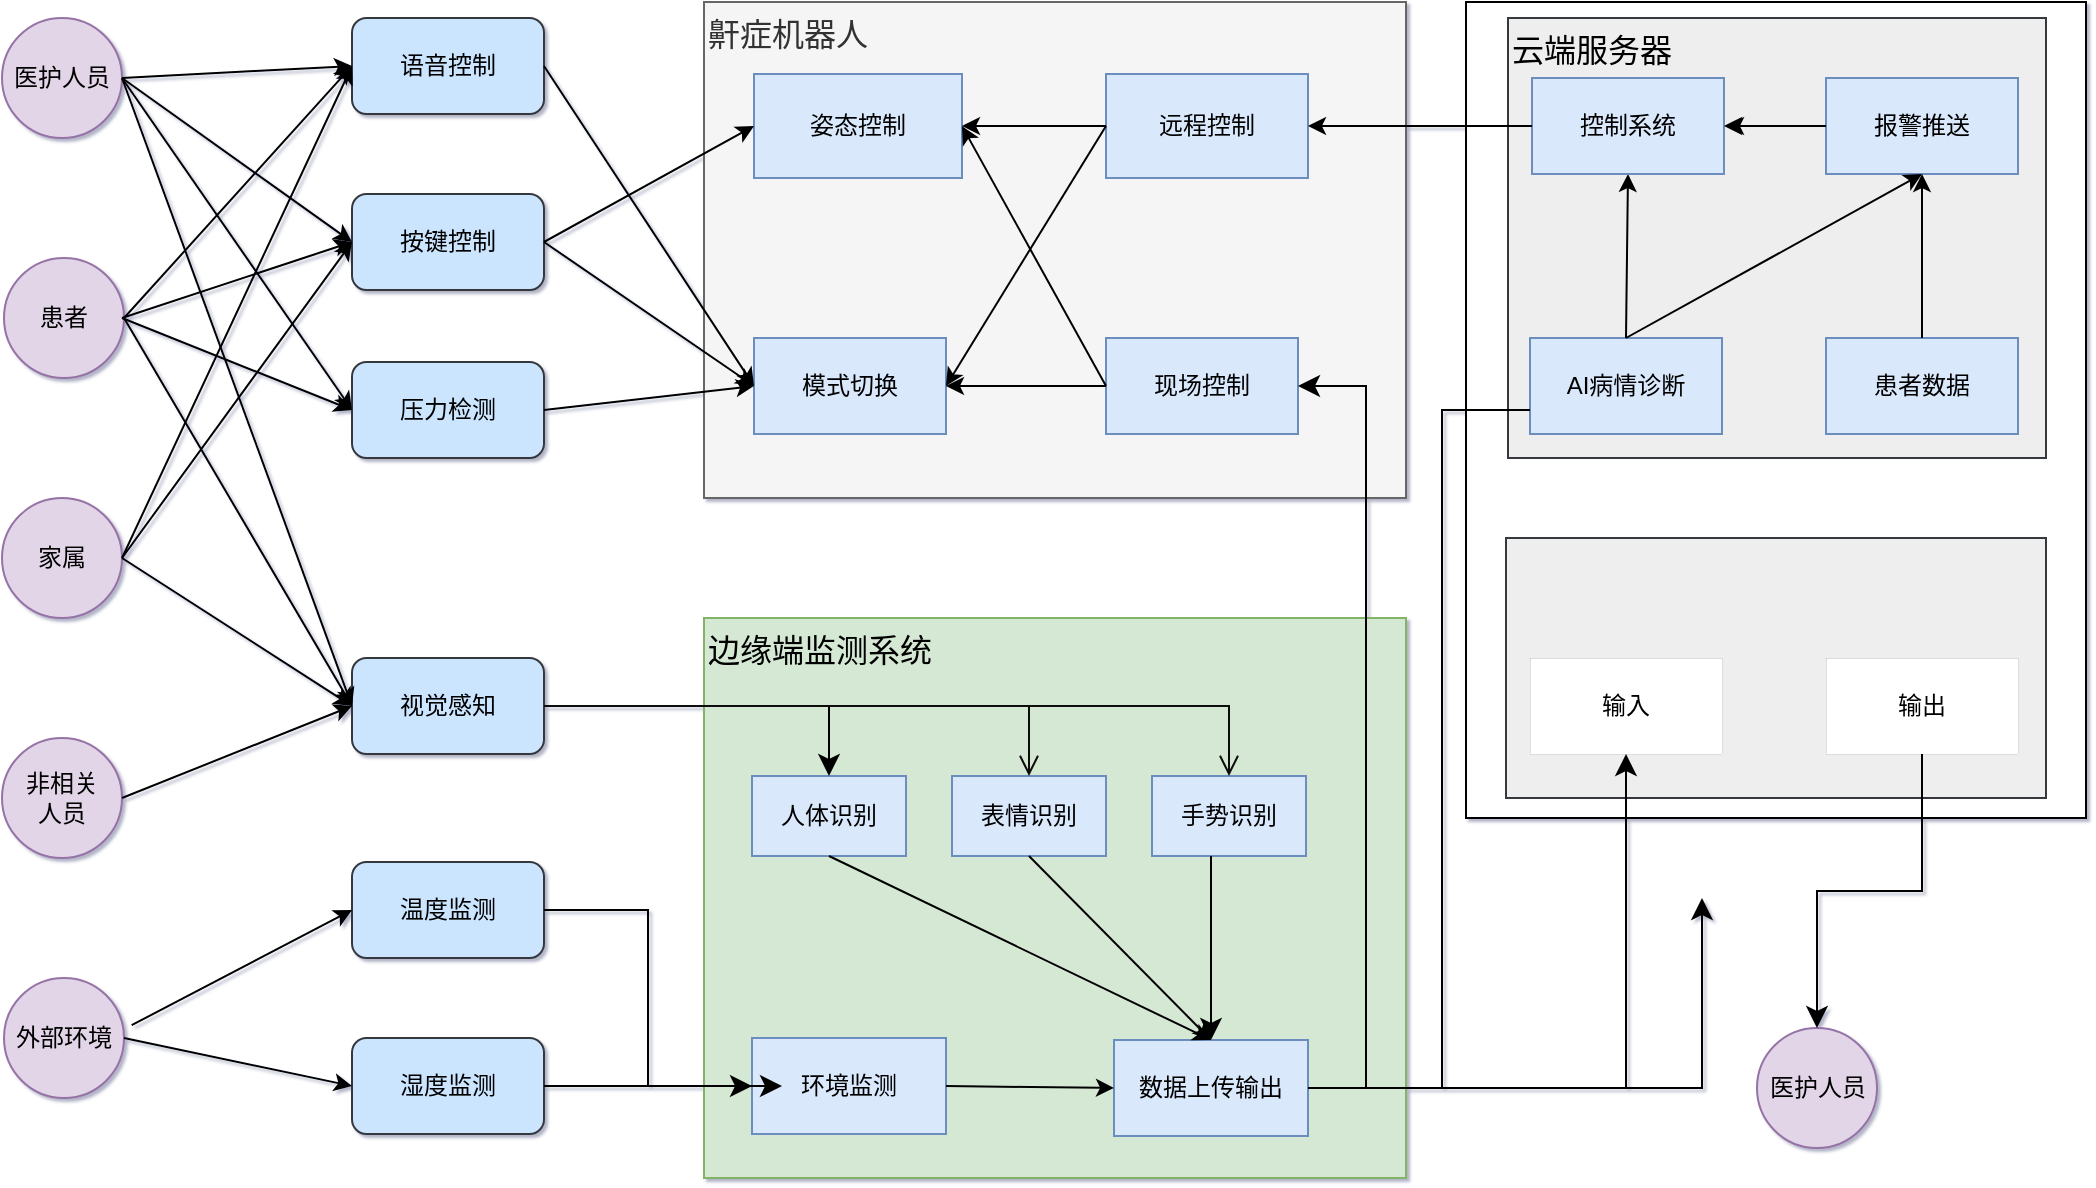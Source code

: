 <mxfile version="26.1.1">
  <diagram name="Page-1" id="c7558073-3199-34d8-9f00-42111426c3f3">
    <mxGraphModel dx="1311" dy="642" grid="1" gridSize="10" guides="1" tooltips="1" connect="1" arrows="1" fold="1" page="1" pageScale="1" pageWidth="1169" pageHeight="1654" background="none" math="0" shadow="1">
      <root>
        <mxCell id="0" />
        <mxCell id="1" parent="0" />
        <mxCell id="SXDvE0RAGK1XXc-n6YuC-165" value="" style="rounded=0;whiteSpace=wrap;html=1;align=left;verticalAlign=top;" vertex="1" parent="1">
          <mxGeometry x="932" y="142" width="310" height="408" as="geometry" />
        </mxCell>
        <mxCell id="SXDvE0RAGK1XXc-n6YuC-207" value="" style="rounded=0;whiteSpace=wrap;html=1;align=left;verticalAlign=top;fillColor=#eeeeee;strokeColor=#36393d;" vertex="1" parent="1">
          <mxGeometry x="952" y="410" width="270" height="130" as="geometry" />
        </mxCell>
        <mxCell id="SXDvE0RAGK1XXc-n6YuC-177" value="&lt;font style=&quot;font-size: 16px;&quot;&gt;云端服务器&lt;/font&gt;" style="rounded=0;whiteSpace=wrap;html=1;align=left;verticalAlign=top;fillColor=#eeeeee;strokeColor=#36393d;" vertex="1" parent="1">
          <mxGeometry x="953" y="150" width="269" height="220" as="geometry" />
        </mxCell>
        <mxCell id="SXDvE0RAGK1XXc-n6YuC-122" value="&lt;font style=&quot;font-size: 16px;&quot;&gt;边缘端监测系统&lt;/font&gt;" style="rounded=0;whiteSpace=wrap;html=1;fillColor=#d5e8d4;strokeColor=#82b366;align=left;verticalAlign=top;" vertex="1" parent="1">
          <mxGeometry x="551" y="450" width="351" height="280" as="geometry" />
        </mxCell>
        <mxCell id="SXDvE0RAGK1XXc-n6YuC-111" value="&lt;font style=&quot;font-size: 16px;&quot;&gt;鼾症机器人&lt;/font&gt;" style="rounded=0;whiteSpace=wrap;html=1;fillColor=#f5f5f5;fontColor=#333333;strokeColor=#666666;align=left;verticalAlign=top;" vertex="1" parent="1">
          <mxGeometry x="551" y="142" width="351" height="248" as="geometry" />
        </mxCell>
        <mxCell id="SXDvE0RAGK1XXc-n6YuC-97" value="医护人员" style="ellipse;whiteSpace=wrap;html=1;aspect=fixed;fillColor=#e1d5e7;strokeColor=#9673a6;" vertex="1" parent="1">
          <mxGeometry x="200" y="150" width="60" height="60" as="geometry" />
        </mxCell>
        <mxCell id="SXDvE0RAGK1XXc-n6YuC-98" value="家属" style="ellipse;whiteSpace=wrap;html=1;aspect=fixed;fillColor=#e1d5e7;strokeColor=#9673a6;" vertex="1" parent="1">
          <mxGeometry x="200" y="390" width="60" height="60" as="geometry" />
        </mxCell>
        <mxCell id="SXDvE0RAGK1XXc-n6YuC-99" value="患者" style="ellipse;whiteSpace=wrap;html=1;aspect=fixed;fillColor=#e1d5e7;strokeColor=#9673a6;" vertex="1" parent="1">
          <mxGeometry x="201" y="270" width="60" height="60" as="geometry" />
        </mxCell>
        <mxCell id="SXDvE0RAGK1XXc-n6YuC-100" value="&lt;div&gt;非相关&lt;/div&gt;&lt;div&gt;人员&lt;/div&gt;" style="ellipse;whiteSpace=wrap;html=1;aspect=fixed;fillColor=#e1d5e7;strokeColor=#9673a6;" vertex="1" parent="1">
          <mxGeometry x="200" y="510" width="60" height="60" as="geometry" />
        </mxCell>
        <mxCell id="SXDvE0RAGK1XXc-n6YuC-101" value="外部环境" style="ellipse;whiteSpace=wrap;html=1;aspect=fixed;fillColor=#e1d5e7;strokeColor=#9673a6;" vertex="1" parent="1">
          <mxGeometry x="201" y="630" width="60" height="60" as="geometry" />
        </mxCell>
        <mxCell id="SXDvE0RAGK1XXc-n6YuC-102" value="语音控制" style="rounded=1;whiteSpace=wrap;html=1;fillColor=#cce5ff;strokeColor=#36393d;" vertex="1" parent="1">
          <mxGeometry x="375" y="150" width="96" height="48" as="geometry" />
        </mxCell>
        <mxCell id="SXDvE0RAGK1XXc-n6YuC-103" value="按键控制" style="rounded=1;whiteSpace=wrap;html=1;fillColor=#cce5ff;strokeColor=#36393d;" vertex="1" parent="1">
          <mxGeometry x="375" y="238" width="96" height="48" as="geometry" />
        </mxCell>
        <mxCell id="SXDvE0RAGK1XXc-n6YuC-104" value="压力检测" style="rounded=1;whiteSpace=wrap;html=1;fillColor=#cce5ff;strokeColor=#36393d;" vertex="1" parent="1">
          <mxGeometry x="375" y="322" width="96" height="48" as="geometry" />
        </mxCell>
        <mxCell id="SXDvE0RAGK1XXc-n6YuC-105" value="&lt;div&gt;视觉感知&lt;/div&gt;" style="rounded=1;whiteSpace=wrap;html=1;fillColor=#cce5ff;strokeColor=#36393d;" vertex="1" parent="1">
          <mxGeometry x="375" y="470" width="96" height="48" as="geometry" />
        </mxCell>
        <mxCell id="SXDvE0RAGK1XXc-n6YuC-106" value="温度监测" style="rounded=1;whiteSpace=wrap;html=1;fillColor=#cce5ff;strokeColor=#36393d;" vertex="1" parent="1">
          <mxGeometry x="375" y="572" width="96" height="48" as="geometry" />
        </mxCell>
        <mxCell id="SXDvE0RAGK1XXc-n6YuC-107" value="湿度监测" style="rounded=1;whiteSpace=wrap;html=1;fillColor=#cce5ff;strokeColor=#36393d;" vertex="1" parent="1">
          <mxGeometry x="375" y="660" width="96" height="48" as="geometry" />
        </mxCell>
        <mxCell id="SXDvE0RAGK1XXc-n6YuC-109" value="姿态控制" style="rounded=0;whiteSpace=wrap;html=1;fillColor=#dae8fc;strokeColor=#6c8ebf;" vertex="1" parent="1">
          <mxGeometry x="576" y="178" width="104" height="52" as="geometry" />
        </mxCell>
        <mxCell id="SXDvE0RAGK1XXc-n6YuC-114" value="远程控制" style="rounded=0;whiteSpace=wrap;html=1;fillColor=#dae8fc;strokeColor=#6c8ebf;" vertex="1" parent="1">
          <mxGeometry x="752" y="178" width="101" height="52" as="geometry" />
        </mxCell>
        <mxCell id="SXDvE0RAGK1XXc-n6YuC-116" value="现场控制" style="rounded=0;whiteSpace=wrap;html=1;fillColor=#dae8fc;strokeColor=#6c8ebf;" vertex="1" parent="1">
          <mxGeometry x="752" y="310" width="96" height="48" as="geometry" />
        </mxCell>
        <mxCell id="SXDvE0RAGK1XXc-n6YuC-117" value="模式切换" style="rounded=0;whiteSpace=wrap;html=1;fillColor=#dae8fc;strokeColor=#6c8ebf;" vertex="1" parent="1">
          <mxGeometry x="576" y="310" width="96" height="48" as="geometry" />
        </mxCell>
        <mxCell id="SXDvE0RAGK1XXc-n6YuC-118" value="人体识别" style="rounded=0;whiteSpace=wrap;html=1;fillColor=#dae8fc;strokeColor=#6c8ebf;" vertex="1" parent="1">
          <mxGeometry x="575" y="529" width="77" height="40" as="geometry" />
        </mxCell>
        <mxCell id="SXDvE0RAGK1XXc-n6YuC-120" value="&lt;div&gt;环境监测&lt;/div&gt;" style="rounded=0;whiteSpace=wrap;html=1;fillColor=#dae8fc;strokeColor=#6c8ebf;" vertex="1" parent="1">
          <mxGeometry x="575" y="660" width="97" height="48" as="geometry" />
        </mxCell>
        <mxCell id="SXDvE0RAGK1XXc-n6YuC-121" value="数据上传输出" style="rounded=0;whiteSpace=wrap;html=1;fillColor=#dae8fc;strokeColor=#6c8ebf;" vertex="1" parent="1">
          <mxGeometry x="756" y="661" width="97" height="48" as="geometry" />
        </mxCell>
        <mxCell id="SXDvE0RAGK1XXc-n6YuC-124" value="表情识别" style="rounded=0;whiteSpace=wrap;html=1;fillColor=#dae8fc;strokeColor=#6c8ebf;" vertex="1" parent="1">
          <mxGeometry x="675" y="529" width="77" height="40" as="geometry" />
        </mxCell>
        <mxCell id="SXDvE0RAGK1XXc-n6YuC-125" value="手势识别" style="rounded=0;whiteSpace=wrap;html=1;fillColor=#dae8fc;strokeColor=#6c8ebf;" vertex="1" parent="1">
          <mxGeometry x="775" y="529" width="77" height="40" as="geometry" />
        </mxCell>
        <mxCell id="SXDvE0RAGK1XXc-n6YuC-129" value="" style="endArrow=classic;html=1;rounded=0;exitX=1;exitY=0.5;exitDx=0;exitDy=0;entryX=0;entryY=0.5;entryDx=0;entryDy=0;" edge="1" parent="1" source="SXDvE0RAGK1XXc-n6YuC-97" target="SXDvE0RAGK1XXc-n6YuC-102">
          <mxGeometry width="50" height="50" relative="1" as="geometry">
            <mxPoint x="600" y="430" as="sourcePoint" />
            <mxPoint x="650" y="380" as="targetPoint" />
          </mxGeometry>
        </mxCell>
        <mxCell id="SXDvE0RAGK1XXc-n6YuC-130" value="" style="endArrow=classic;html=1;rounded=0;exitX=1;exitY=0.5;exitDx=0;exitDy=0;entryX=0;entryY=0.5;entryDx=0;entryDy=0;" edge="1" parent="1" source="SXDvE0RAGK1XXc-n6YuC-97" target="SXDvE0RAGK1XXc-n6YuC-103">
          <mxGeometry width="50" height="50" relative="1" as="geometry">
            <mxPoint x="290" y="200" as="sourcePoint" />
            <mxPoint x="410" y="190" as="targetPoint" />
          </mxGeometry>
        </mxCell>
        <mxCell id="SXDvE0RAGK1XXc-n6YuC-131" value="" style="endArrow=classic;html=1;rounded=0;entryX=0;entryY=0.5;entryDx=0;entryDy=0;" edge="1" parent="1" target="SXDvE0RAGK1XXc-n6YuC-104">
          <mxGeometry width="50" height="50" relative="1" as="geometry">
            <mxPoint x="260" y="180" as="sourcePoint" />
            <mxPoint x="420" y="200" as="targetPoint" />
          </mxGeometry>
        </mxCell>
        <mxCell id="SXDvE0RAGK1XXc-n6YuC-132" value="" style="endArrow=classic;html=1;rounded=0;entryX=0;entryY=0.5;entryDx=0;entryDy=0;" edge="1" parent="1" target="SXDvE0RAGK1XXc-n6YuC-105">
          <mxGeometry width="50" height="50" relative="1" as="geometry">
            <mxPoint x="260" y="180" as="sourcePoint" />
            <mxPoint x="430" y="210" as="targetPoint" />
          </mxGeometry>
        </mxCell>
        <mxCell id="SXDvE0RAGK1XXc-n6YuC-133" value="" style="endArrow=classic;html=1;rounded=0;exitX=1;exitY=0.5;exitDx=0;exitDy=0;entryX=0;entryY=0.5;entryDx=0;entryDy=0;" edge="1" parent="1" source="SXDvE0RAGK1XXc-n6YuC-99" target="SXDvE0RAGK1XXc-n6YuC-102">
          <mxGeometry width="50" height="50" relative="1" as="geometry">
            <mxPoint x="320" y="230" as="sourcePoint" />
            <mxPoint x="440" y="220" as="targetPoint" />
          </mxGeometry>
        </mxCell>
        <mxCell id="SXDvE0RAGK1XXc-n6YuC-134" value="" style="endArrow=classic;html=1;rounded=0;entryX=0;entryY=0.5;entryDx=0;entryDy=0;" edge="1" parent="1" target="SXDvE0RAGK1XXc-n6YuC-103">
          <mxGeometry width="50" height="50" relative="1" as="geometry">
            <mxPoint x="260" y="300" as="sourcePoint" />
            <mxPoint x="450" y="230" as="targetPoint" />
          </mxGeometry>
        </mxCell>
        <mxCell id="SXDvE0RAGK1XXc-n6YuC-135" value="" style="endArrow=classic;html=1;rounded=0;entryX=0;entryY=0.5;entryDx=0;entryDy=0;" edge="1" parent="1" target="SXDvE0RAGK1XXc-n6YuC-104">
          <mxGeometry width="50" height="50" relative="1" as="geometry">
            <mxPoint x="260" y="300" as="sourcePoint" />
            <mxPoint x="460" y="240" as="targetPoint" />
          </mxGeometry>
        </mxCell>
        <mxCell id="SXDvE0RAGK1XXc-n6YuC-136" value="" style="endArrow=classic;html=1;rounded=0;exitX=1;exitY=0.5;exitDx=0;exitDy=0;entryX=0;entryY=0.5;entryDx=0;entryDy=0;" edge="1" parent="1" source="SXDvE0RAGK1XXc-n6YuC-99" target="SXDvE0RAGK1XXc-n6YuC-105">
          <mxGeometry width="50" height="50" relative="1" as="geometry">
            <mxPoint x="350" y="260" as="sourcePoint" />
            <mxPoint x="400" y="470" as="targetPoint" />
          </mxGeometry>
        </mxCell>
        <mxCell id="SXDvE0RAGK1XXc-n6YuC-137" value="" style="endArrow=classic;html=1;rounded=0;exitX=1;exitY=0.5;exitDx=0;exitDy=0;entryX=0;entryY=0.5;entryDx=0;entryDy=0;" edge="1" parent="1" source="SXDvE0RAGK1XXc-n6YuC-98" target="SXDvE0RAGK1XXc-n6YuC-102">
          <mxGeometry width="50" height="50" relative="1" as="geometry">
            <mxPoint x="360" y="270" as="sourcePoint" />
            <mxPoint x="480" y="260" as="targetPoint" />
          </mxGeometry>
        </mxCell>
        <mxCell id="SXDvE0RAGK1XXc-n6YuC-138" value="" style="endArrow=classic;html=1;rounded=0;entryX=0;entryY=0.5;entryDx=0;entryDy=0;exitX=1;exitY=0.5;exitDx=0;exitDy=0;" edge="1" parent="1" source="SXDvE0RAGK1XXc-n6YuC-98" target="SXDvE0RAGK1XXc-n6YuC-103">
          <mxGeometry width="50" height="50" relative="1" as="geometry">
            <mxPoint x="280" y="430" as="sourcePoint" />
            <mxPoint x="490" y="270" as="targetPoint" />
          </mxGeometry>
        </mxCell>
        <mxCell id="SXDvE0RAGK1XXc-n6YuC-139" value="" style="endArrow=classic;html=1;rounded=0;exitX=1;exitY=0.5;exitDx=0;exitDy=0;entryX=0;entryY=0.5;entryDx=0;entryDy=0;" edge="1" parent="1" source="SXDvE0RAGK1XXc-n6YuC-98" target="SXDvE0RAGK1XXc-n6YuC-105">
          <mxGeometry width="50" height="50" relative="1" as="geometry">
            <mxPoint x="380" y="290" as="sourcePoint" />
            <mxPoint x="400" y="470" as="targetPoint" />
          </mxGeometry>
        </mxCell>
        <mxCell id="SXDvE0RAGK1XXc-n6YuC-140" value="" style="endArrow=classic;html=1;rounded=0;exitX=1;exitY=0.5;exitDx=0;exitDy=0;entryX=0;entryY=0.5;entryDx=0;entryDy=0;" edge="1" parent="1" source="SXDvE0RAGK1XXc-n6YuC-100" target="SXDvE0RAGK1XXc-n6YuC-105">
          <mxGeometry width="50" height="50" relative="1" as="geometry">
            <mxPoint x="390" y="300" as="sourcePoint" />
            <mxPoint x="400" y="460" as="targetPoint" />
          </mxGeometry>
        </mxCell>
        <mxCell id="SXDvE0RAGK1XXc-n6YuC-141" value="" style="endArrow=classic;html=1;rounded=0;exitX=1.064;exitY=0.393;exitDx=0;exitDy=0;entryX=0;entryY=0.5;entryDx=0;entryDy=0;exitPerimeter=0;" edge="1" parent="1" source="SXDvE0RAGK1XXc-n6YuC-101" target="SXDvE0RAGK1XXc-n6YuC-106">
          <mxGeometry width="50" height="50" relative="1" as="geometry">
            <mxPoint x="400" y="310" as="sourcePoint" />
            <mxPoint x="520" y="300" as="targetPoint" />
          </mxGeometry>
        </mxCell>
        <mxCell id="SXDvE0RAGK1XXc-n6YuC-142" value="" style="endArrow=classic;html=1;rounded=0;entryX=0;entryY=0.5;entryDx=0;entryDy=0;exitX=1;exitY=0.5;exitDx=0;exitDy=0;" edge="1" parent="1" source="SXDvE0RAGK1XXc-n6YuC-101" target="SXDvE0RAGK1XXc-n6YuC-107">
          <mxGeometry width="50" height="50" relative="1" as="geometry">
            <mxPoint x="290" y="670" as="sourcePoint" />
            <mxPoint x="410" y="598" as="targetPoint" />
          </mxGeometry>
        </mxCell>
        <mxCell id="SXDvE0RAGK1XXc-n6YuC-143" value="" style="endArrow=classic;html=1;rounded=0;exitX=1;exitY=0.5;exitDx=0;exitDy=0;entryX=0;entryY=0.5;entryDx=0;entryDy=0;" edge="1" parent="1" source="SXDvE0RAGK1XXc-n6YuC-102" target="SXDvE0RAGK1XXc-n6YuC-117">
          <mxGeometry width="50" height="50" relative="1" as="geometry">
            <mxPoint x="520" y="193" as="sourcePoint" />
            <mxPoint x="634" y="120" as="targetPoint" />
          </mxGeometry>
        </mxCell>
        <mxCell id="SXDvE0RAGK1XXc-n6YuC-144" value="" style="endArrow=classic;html=1;rounded=0;entryX=0;entryY=0.5;entryDx=0;entryDy=0;exitX=1;exitY=0.5;exitDx=0;exitDy=0;" edge="1" parent="1" source="SXDvE0RAGK1XXc-n6YuC-103" target="SXDvE0RAGK1XXc-n6YuC-109">
          <mxGeometry width="50" height="50" relative="1" as="geometry">
            <mxPoint x="520" y="180" as="sourcePoint" />
            <mxPoint x="620" y="338" as="targetPoint" />
          </mxGeometry>
        </mxCell>
        <mxCell id="SXDvE0RAGK1XXc-n6YuC-145" value="" style="endArrow=classic;html=1;rounded=0;entryX=0;entryY=0.5;entryDx=0;entryDy=0;exitX=1;exitY=0.5;exitDx=0;exitDy=0;" edge="1" parent="1" source="SXDvE0RAGK1XXc-n6YuC-103" target="SXDvE0RAGK1XXc-n6YuC-117">
          <mxGeometry width="50" height="50" relative="1" as="geometry">
            <mxPoint x="530" y="278" as="sourcePoint" />
            <mxPoint x="620" y="218" as="targetPoint" />
          </mxGeometry>
        </mxCell>
        <mxCell id="SXDvE0RAGK1XXc-n6YuC-146" value="" style="endArrow=classic;html=1;rounded=0;exitX=1;exitY=0.5;exitDx=0;exitDy=0;entryX=0;entryY=0.5;entryDx=0;entryDy=0;" edge="1" parent="1" source="SXDvE0RAGK1XXc-n6YuC-104" target="SXDvE0RAGK1XXc-n6YuC-117">
          <mxGeometry width="50" height="50" relative="1" as="geometry">
            <mxPoint x="540" y="288" as="sourcePoint" />
            <mxPoint x="630" y="228" as="targetPoint" />
          </mxGeometry>
        </mxCell>
        <mxCell id="SXDvE0RAGK1XXc-n6YuC-147" value="" style="endArrow=classic;html=1;rounded=0;entryX=1;entryY=0.5;entryDx=0;entryDy=0;exitX=0;exitY=0.5;exitDx=0;exitDy=0;" edge="1" parent="1" source="SXDvE0RAGK1XXc-n6YuC-114" target="SXDvE0RAGK1XXc-n6YuC-109">
          <mxGeometry width="50" height="50" relative="1" as="geometry">
            <mxPoint x="532" y="298" as="sourcePoint" />
            <mxPoint x="622" y="238" as="targetPoint" />
          </mxGeometry>
        </mxCell>
        <mxCell id="SXDvE0RAGK1XXc-n6YuC-148" value="" style="endArrow=classic;html=1;rounded=0;entryX=1;entryY=0.5;entryDx=0;entryDy=0;exitX=0;exitY=0.5;exitDx=0;exitDy=0;" edge="1" parent="1" source="SXDvE0RAGK1XXc-n6YuC-114" target="SXDvE0RAGK1XXc-n6YuC-117">
          <mxGeometry width="50" height="50" relative="1" as="geometry">
            <mxPoint x="792" y="210" as="sourcePoint" />
            <mxPoint x="722" y="218" as="targetPoint" />
          </mxGeometry>
        </mxCell>
        <mxCell id="SXDvE0RAGK1XXc-n6YuC-149" value="" style="endArrow=classic;html=1;rounded=0;entryX=1;entryY=0.5;entryDx=0;entryDy=0;exitX=0;exitY=0.5;exitDx=0;exitDy=0;" edge="1" parent="1" source="SXDvE0RAGK1XXc-n6YuC-116" target="SXDvE0RAGK1XXc-n6YuC-109">
          <mxGeometry width="50" height="50" relative="1" as="geometry">
            <mxPoint x="797" y="218" as="sourcePoint" />
            <mxPoint x="722" y="338" as="targetPoint" />
          </mxGeometry>
        </mxCell>
        <mxCell id="SXDvE0RAGK1XXc-n6YuC-150" value="" style="endArrow=classic;html=1;rounded=0;entryX=1;entryY=0.5;entryDx=0;entryDy=0;exitX=0;exitY=0.5;exitDx=0;exitDy=0;" edge="1" parent="1" source="SXDvE0RAGK1XXc-n6YuC-116" target="SXDvE0RAGK1XXc-n6YuC-117">
          <mxGeometry width="50" height="50" relative="1" as="geometry">
            <mxPoint x="797" y="218" as="sourcePoint" />
            <mxPoint x="722" y="218" as="targetPoint" />
          </mxGeometry>
        </mxCell>
        <mxCell id="SXDvE0RAGK1XXc-n6YuC-152" value="" style="edgeStyle=elbowEdgeStyle;elbow=horizontal;endArrow=classic;html=1;curved=0;rounded=0;endSize=8;startSize=8;" edge="1" parent="1" source="SXDvE0RAGK1XXc-n6YuC-106" target="SXDvE0RAGK1XXc-n6YuC-120">
          <mxGeometry width="50" height="50" relative="1" as="geometry">
            <mxPoint x="600" y="430" as="sourcePoint" />
            <mxPoint x="650" y="380" as="targetPoint" />
          </mxGeometry>
        </mxCell>
        <mxCell id="SXDvE0RAGK1XXc-n6YuC-153" value="" style="edgeStyle=segmentEdgeStyle;endArrow=classic;html=1;curved=0;rounded=0;endSize=8;startSize=8;exitX=1;exitY=0.5;exitDx=0;exitDy=0;entryX=0.5;entryY=0;entryDx=0;entryDy=0;" edge="1" parent="1" source="SXDvE0RAGK1XXc-n6YuC-105" target="SXDvE0RAGK1XXc-n6YuC-118">
          <mxGeometry width="50" height="50" relative="1" as="geometry">
            <mxPoint x="600" y="430" as="sourcePoint" />
            <mxPoint x="650" y="380" as="targetPoint" />
          </mxGeometry>
        </mxCell>
        <mxCell id="SXDvE0RAGK1XXc-n6YuC-155" value="" style="edgeStyle=orthogonalEdgeStyle;html=1;verticalAlign=bottom;endArrow=open;endSize=8;strokeColor=#0A0A0A;rounded=0;entryX=0.5;entryY=0;entryDx=0;entryDy=0;exitX=1;exitY=0.5;exitDx=0;exitDy=0;" edge="1" source="SXDvE0RAGK1XXc-n6YuC-105" parent="1" target="SXDvE0RAGK1XXc-n6YuC-124">
          <mxGeometry relative="1" as="geometry">
            <mxPoint x="700" y="450" as="targetPoint" />
            <mxPoint x="635" y="370" as="sourcePoint" />
          </mxGeometry>
        </mxCell>
        <mxCell id="SXDvE0RAGK1XXc-n6YuC-156" value="" style="edgeStyle=orthogonalEdgeStyle;html=1;verticalAlign=bottom;endArrow=open;endSize=8;strokeColor=#0A0A0A;rounded=0;entryX=0.5;entryY=0;entryDx=0;entryDy=0;exitX=1;exitY=0.5;exitDx=0;exitDy=0;" edge="1" parent="1" source="SXDvE0RAGK1XXc-n6YuC-105" target="SXDvE0RAGK1XXc-n6YuC-125">
          <mxGeometry relative="1" as="geometry">
            <mxPoint x="775" y="530" as="targetPoint" />
            <mxPoint x="530" y="460" as="sourcePoint" />
          </mxGeometry>
        </mxCell>
        <mxCell id="SXDvE0RAGK1XXc-n6YuC-159" value="" style="edgeStyle=elbowEdgeStyle;elbow=horizontal;endArrow=classic;html=1;curved=0;rounded=0;endSize=8;startSize=8;entryX=0.5;entryY=0;entryDx=0;entryDy=0;" edge="1" parent="1" source="SXDvE0RAGK1XXc-n6YuC-125" target="SXDvE0RAGK1XXc-n6YuC-121">
          <mxGeometry width="50" height="50" relative="1" as="geometry">
            <mxPoint x="827.908" y="560" as="sourcePoint" />
            <mxPoint x="828" y="660" as="targetPoint" />
          </mxGeometry>
        </mxCell>
        <mxCell id="SXDvE0RAGK1XXc-n6YuC-160" value="" style="edgeStyle=elbowEdgeStyle;elbow=horizontal;endArrow=classic;html=1;curved=0;rounded=0;endSize=8;startSize=8;exitX=1;exitY=0.5;exitDx=0;exitDy=0;" edge="1" parent="1" source="SXDvE0RAGK1XXc-n6YuC-107">
          <mxGeometry width="50" height="50" relative="1" as="geometry">
            <mxPoint x="506" y="606" as="sourcePoint" />
            <mxPoint x="590" y="684" as="targetPoint" />
          </mxGeometry>
        </mxCell>
        <mxCell id="SXDvE0RAGK1XXc-n6YuC-161" value="" style="endArrow=classic;html=1;rounded=0;exitX=0.5;exitY=1;exitDx=0;exitDy=0;entryX=0.5;entryY=0;entryDx=0;entryDy=0;" edge="1" parent="1" source="SXDvE0RAGK1XXc-n6YuC-118" target="SXDvE0RAGK1XXc-n6YuC-121">
          <mxGeometry width="50" height="50" relative="1" as="geometry">
            <mxPoint x="492" y="390" as="sourcePoint" />
            <mxPoint x="392" y="356" as="targetPoint" />
          </mxGeometry>
        </mxCell>
        <mxCell id="SXDvE0RAGK1XXc-n6YuC-162" value="" style="endArrow=classic;html=1;rounded=0;exitX=0.5;exitY=1;exitDx=0;exitDy=0;entryX=0.5;entryY=0;entryDx=0;entryDy=0;" edge="1" parent="1" source="SXDvE0RAGK1XXc-n6YuC-124" target="SXDvE0RAGK1XXc-n6YuC-121">
          <mxGeometry width="50" height="50" relative="1" as="geometry">
            <mxPoint x="623" y="579" as="sourcePoint" />
            <mxPoint x="839" y="670" as="targetPoint" />
          </mxGeometry>
        </mxCell>
        <mxCell id="SXDvE0RAGK1XXc-n6YuC-163" value="" style="endArrow=classic;html=1;rounded=0;exitX=1;exitY=0.5;exitDx=0;exitDy=0;entryX=0;entryY=0.5;entryDx=0;entryDy=0;" edge="1" parent="1" source="SXDvE0RAGK1XXc-n6YuC-120" target="SXDvE0RAGK1XXc-n6YuC-121">
          <mxGeometry width="50" height="50" relative="1" as="geometry">
            <mxPoint x="623" y="579" as="sourcePoint" />
            <mxPoint x="814" y="670" as="targetPoint" />
          </mxGeometry>
        </mxCell>
        <mxCell id="SXDvE0RAGK1XXc-n6YuC-164" value="" style="edgeStyle=elbowEdgeStyle;elbow=horizontal;endArrow=classic;html=1;curved=0;rounded=0;endSize=8;startSize=8;exitX=1;exitY=0.5;exitDx=0;exitDy=0;entryX=1;entryY=0.5;entryDx=0;entryDy=0;" edge="1" parent="1" source="SXDvE0RAGK1XXc-n6YuC-121" target="SXDvE0RAGK1XXc-n6YuC-116">
          <mxGeometry width="50" height="50" relative="1" as="geometry">
            <mxPoint x="488" y="606" as="sourcePoint" />
            <mxPoint x="585" y="694" as="targetPoint" />
            <Array as="points">
              <mxPoint x="882" y="510" />
            </Array>
          </mxGeometry>
        </mxCell>
        <mxCell id="SXDvE0RAGK1XXc-n6YuC-168" value="AI病情诊断" style="rounded=0;whiteSpace=wrap;html=1;fillColor=#dae8fc;strokeColor=#6c8ebf;" vertex="1" parent="1">
          <mxGeometry x="964" y="310" width="96" height="48" as="geometry" />
        </mxCell>
        <mxCell id="SXDvE0RAGK1XXc-n6YuC-170" value="医护人员" style="ellipse;whiteSpace=wrap;html=1;aspect=fixed;fillColor=#e1d5e7;strokeColor=#9673a6;" vertex="1" parent="1">
          <mxGeometry x="1077.5" y="655" width="60" height="60" as="geometry" />
        </mxCell>
        <mxCell id="SXDvE0RAGK1XXc-n6YuC-171" value="" style="endArrow=classic;html=1;rounded=0;exitX=0.5;exitY=0;exitDx=0;exitDy=0;entryX=0.5;entryY=1;entryDx=0;entryDy=0;" edge="1" parent="1" source="SXDvE0RAGK1XXc-n6YuC-168" target="SXDvE0RAGK1XXc-n6YuC-172">
          <mxGeometry width="50" height="50" relative="1" as="geometry">
            <mxPoint x="252" y="190" as="sourcePoint" />
            <mxPoint x="1009" y="230.0" as="targetPoint" />
          </mxGeometry>
        </mxCell>
        <mxCell id="SXDvE0RAGK1XXc-n6YuC-172" value="控制系统" style="rounded=0;whiteSpace=wrap;html=1;fillColor=#dae8fc;strokeColor=#6c8ebf;" vertex="1" parent="1">
          <mxGeometry x="965" y="180" width="96" height="48" as="geometry" />
        </mxCell>
        <mxCell id="SXDvE0RAGK1XXc-n6YuC-195" value="" style="edgeStyle=orthogonalEdgeStyle;rounded=0;orthogonalLoop=1;jettySize=auto;html=1;" edge="1" parent="1" source="SXDvE0RAGK1XXc-n6YuC-173" target="SXDvE0RAGK1XXc-n6YuC-172">
          <mxGeometry relative="1" as="geometry" />
        </mxCell>
        <mxCell id="SXDvE0RAGK1XXc-n6YuC-173" value="报警推送" style="rounded=0;whiteSpace=wrap;html=1;fillColor=#dae8fc;strokeColor=#6c8ebf;" vertex="1" parent="1">
          <mxGeometry x="1112" y="180" width="96" height="48" as="geometry" />
        </mxCell>
        <mxCell id="SXDvE0RAGK1XXc-n6YuC-174" value="患者数据" style="rounded=0;whiteSpace=wrap;html=1;fillColor=#dae8fc;strokeColor=#6c8ebf;" vertex="1" parent="1">
          <mxGeometry x="1112" y="310" width="96" height="48" as="geometry" />
        </mxCell>
        <mxCell id="SXDvE0RAGK1XXc-n6YuC-180" value="输入" style="rounded=0;whiteSpace=wrap;html=1;strokeWidth=0;" vertex="1" parent="1">
          <mxGeometry x="964" y="470" width="96" height="48" as="geometry" />
        </mxCell>
        <mxCell id="SXDvE0RAGK1XXc-n6YuC-181" value="输出" style="rounded=0;whiteSpace=wrap;html=1;strokeWidth=0;" vertex="1" parent="1">
          <mxGeometry x="1112" y="470" width="96" height="48" as="geometry" />
        </mxCell>
        <mxCell id="SXDvE0RAGK1XXc-n6YuC-185" value="" style="edgeStyle=elbowEdgeStyle;elbow=vertical;endArrow=classic;html=1;curved=0;rounded=0;endSize=8;startSize=8;exitX=0.5;exitY=1;exitDx=0;exitDy=0;entryX=0.5;entryY=0;entryDx=0;entryDy=0;" edge="1" parent="1" source="SXDvE0RAGK1XXc-n6YuC-181" target="SXDvE0RAGK1XXc-n6YuC-170">
          <mxGeometry width="50" height="50" relative="1" as="geometry">
            <mxPoint x="1182" y="560" as="sourcePoint" />
            <mxPoint x="1232" y="510" as="targetPoint" />
          </mxGeometry>
        </mxCell>
        <mxCell id="SXDvE0RAGK1XXc-n6YuC-187" value="" style="endArrow=classic;html=1;rounded=0;exitX=0;exitY=0.5;exitDx=0;exitDy=0;entryX=1;entryY=0.5;entryDx=0;entryDy=0;" edge="1" parent="1" source="SXDvE0RAGK1XXc-n6YuC-172" target="SXDvE0RAGK1XXc-n6YuC-114">
          <mxGeometry width="50" height="50" relative="1" as="geometry">
            <mxPoint x="1022" y="320" as="sourcePoint" />
            <mxPoint x="1023" y="240" as="targetPoint" />
          </mxGeometry>
        </mxCell>
        <mxCell id="SXDvE0RAGK1XXc-n6YuC-189" value="" style="endArrow=classic;html=1;rounded=0;exitX=0;exitY=0.5;exitDx=0;exitDy=0;" edge="1" parent="1" source="SXDvE0RAGK1XXc-n6YuC-173">
          <mxGeometry width="50" height="50" relative="1" as="geometry">
            <mxPoint x="975" y="214" as="sourcePoint" />
            <mxPoint x="1062" y="204" as="targetPoint" />
          </mxGeometry>
        </mxCell>
        <mxCell id="SXDvE0RAGK1XXc-n6YuC-190" value="" style="edgeStyle=elbowEdgeStyle;elbow=horizontal;endArrow=classic;html=1;curved=0;rounded=0;endSize=8;startSize=8;exitX=1;exitY=0.5;exitDx=0;exitDy=0;entryX=0.5;entryY=1;entryDx=0;entryDy=0;" edge="1" parent="1" source="SXDvE0RAGK1XXc-n6YuC-121" target="SXDvE0RAGK1XXc-n6YuC-180">
          <mxGeometry width="50" height="50" relative="1" as="geometry">
            <mxPoint x="863" y="694" as="sourcePoint" />
            <mxPoint x="1012" y="450" as="targetPoint" />
            <Array as="points">
              <mxPoint x="1012" y="580" />
            </Array>
          </mxGeometry>
        </mxCell>
        <mxCell id="SXDvE0RAGK1XXc-n6YuC-191" value="" style="edgeStyle=segmentEdgeStyle;endArrow=classic;html=1;curved=0;rounded=0;endSize=8;startSize=8;exitX=0;exitY=0.75;exitDx=0;exitDy=0;" edge="1" parent="1" source="SXDvE0RAGK1XXc-n6YuC-168">
          <mxGeometry width="50" height="50" relative="1" as="geometry">
            <mxPoint x="1012" y="450" as="sourcePoint" />
            <mxPoint x="1050" y="590" as="targetPoint" />
            <Array as="points">
              <mxPoint x="920" y="346" />
              <mxPoint x="920" y="685" />
            </Array>
          </mxGeometry>
        </mxCell>
        <mxCell id="SXDvE0RAGK1XXc-n6YuC-192" value="" style="endArrow=classic;html=1;rounded=0;exitX=0.5;exitY=0;exitDx=0;exitDy=0;entryX=0.5;entryY=1;entryDx=0;entryDy=0;" edge="1" parent="1" source="SXDvE0RAGK1XXc-n6YuC-168" target="SXDvE0RAGK1XXc-n6YuC-173">
          <mxGeometry width="50" height="50" relative="1" as="geometry">
            <mxPoint x="1022" y="320" as="sourcePoint" />
            <mxPoint x="1023" y="238" as="targetPoint" />
          </mxGeometry>
        </mxCell>
        <mxCell id="SXDvE0RAGK1XXc-n6YuC-197" value="" style="endArrow=classic;html=1;rounded=0;exitX=0.5;exitY=0;exitDx=0;exitDy=0;entryX=0.5;entryY=1;entryDx=0;entryDy=0;" edge="1" parent="1" source="SXDvE0RAGK1XXc-n6YuC-174" target="SXDvE0RAGK1XXc-n6YuC-173">
          <mxGeometry width="50" height="50" relative="1" as="geometry">
            <mxPoint x="1022" y="320" as="sourcePoint" />
            <mxPoint x="1023" y="238" as="targetPoint" />
          </mxGeometry>
        </mxCell>
      </root>
    </mxGraphModel>
  </diagram>
</mxfile>

